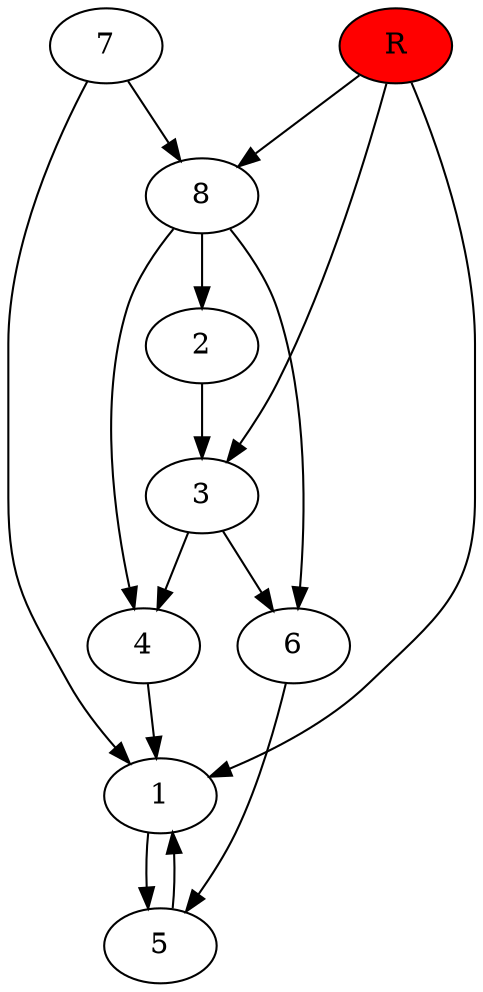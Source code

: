digraph prb2734 {
	1
	2
	3
	4
	5
	6
	7
	8
	R [fillcolor="#ff0000" style=filled]
	1 -> 5
	2 -> 3
	3 -> 4
	3 -> 6
	4 -> 1
	5 -> 1
	6 -> 5
	7 -> 1
	7 -> 8
	8 -> 2
	8 -> 4
	8 -> 6
	R -> 1
	R -> 3
	R -> 8
}
